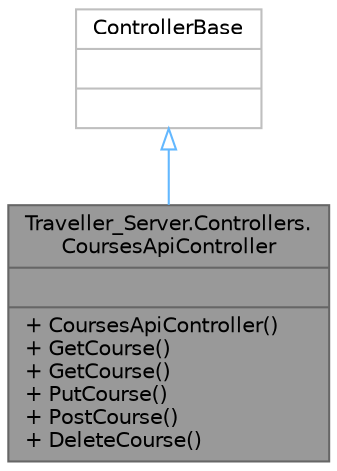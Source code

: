 digraph "Traveller_Server.Controllers.CoursesApiController"
{
 // LATEX_PDF_SIZE
  bgcolor="transparent";
  edge [fontname=Helvetica,fontsize=10,labelfontname=Helvetica,labelfontsize=10];
  node [fontname=Helvetica,fontsize=10,shape=box,height=0.2,width=0.4];
  Node1 [shape=record,label="{Traveller_Server.Controllers.\lCoursesApiController\n||+ CoursesApiController()\l+ GetCourse()\l+ GetCourse()\l+ PutCourse()\l+ PostCourse()\l+ DeleteCourse()\l}",height=0.2,width=0.4,color="gray40", fillcolor="grey60", style="filled", fontcolor="black",tooltip="Automatically generated controller used in basic CRUD actions for Courses."];
  Node2 -> Node1 [dir="back",color="steelblue1",style="solid",arrowtail="onormal"];
  Node2 [shape=record,label="{ControllerBase\n||}",height=0.2,width=0.4,color="grey75", fillcolor="white", style="filled",tooltip=" "];
}
